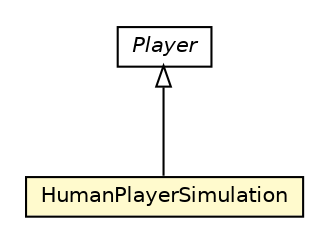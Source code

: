 #!/usr/local/bin/dot
#
# Class diagram 
# Generated by UMLGraph version R5_6 (http://www.umlgraph.org/)
#

digraph G {
	edge [fontname="Helvetica",fontsize=10,labelfontname="Helvetica",labelfontsize=10];
	node [fontname="Helvetica",fontsize=10,shape=plaintext];
	nodesep=0.25;
	ranksep=0.5;
	// com.mygames.HumanPlayerSimulation
	c81 [label=<<table title="com.mygames.HumanPlayerSimulation" border="0" cellborder="1" cellspacing="0" cellpadding="2" port="p" bgcolor="lemonChiffon" href="./HumanPlayerSimulation.html">
		<tr><td><table border="0" cellspacing="0" cellpadding="1">
<tr><td align="center" balign="center"> HumanPlayerSimulation </td></tr>
		</table></td></tr>
		</table>>, URL="./HumanPlayerSimulation.html", fontname="Helvetica", fontcolor="black", fontsize=10.0];
	// com.mygames.Player
	c88 [label=<<table title="com.mygames.Player" border="0" cellborder="1" cellspacing="0" cellpadding="2" port="p" href="./Player.html">
		<tr><td><table border="0" cellspacing="0" cellpadding="1">
<tr><td align="center" balign="center"><font face="Helvetica-Oblique"> Player </font></td></tr>
		</table></td></tr>
		</table>>, URL="./Player.html", fontname="Helvetica", fontcolor="black", fontsize=10.0];
	//com.mygames.HumanPlayerSimulation extends com.mygames.Player
	c88:p -> c81:p [dir=back,arrowtail=empty];
}

